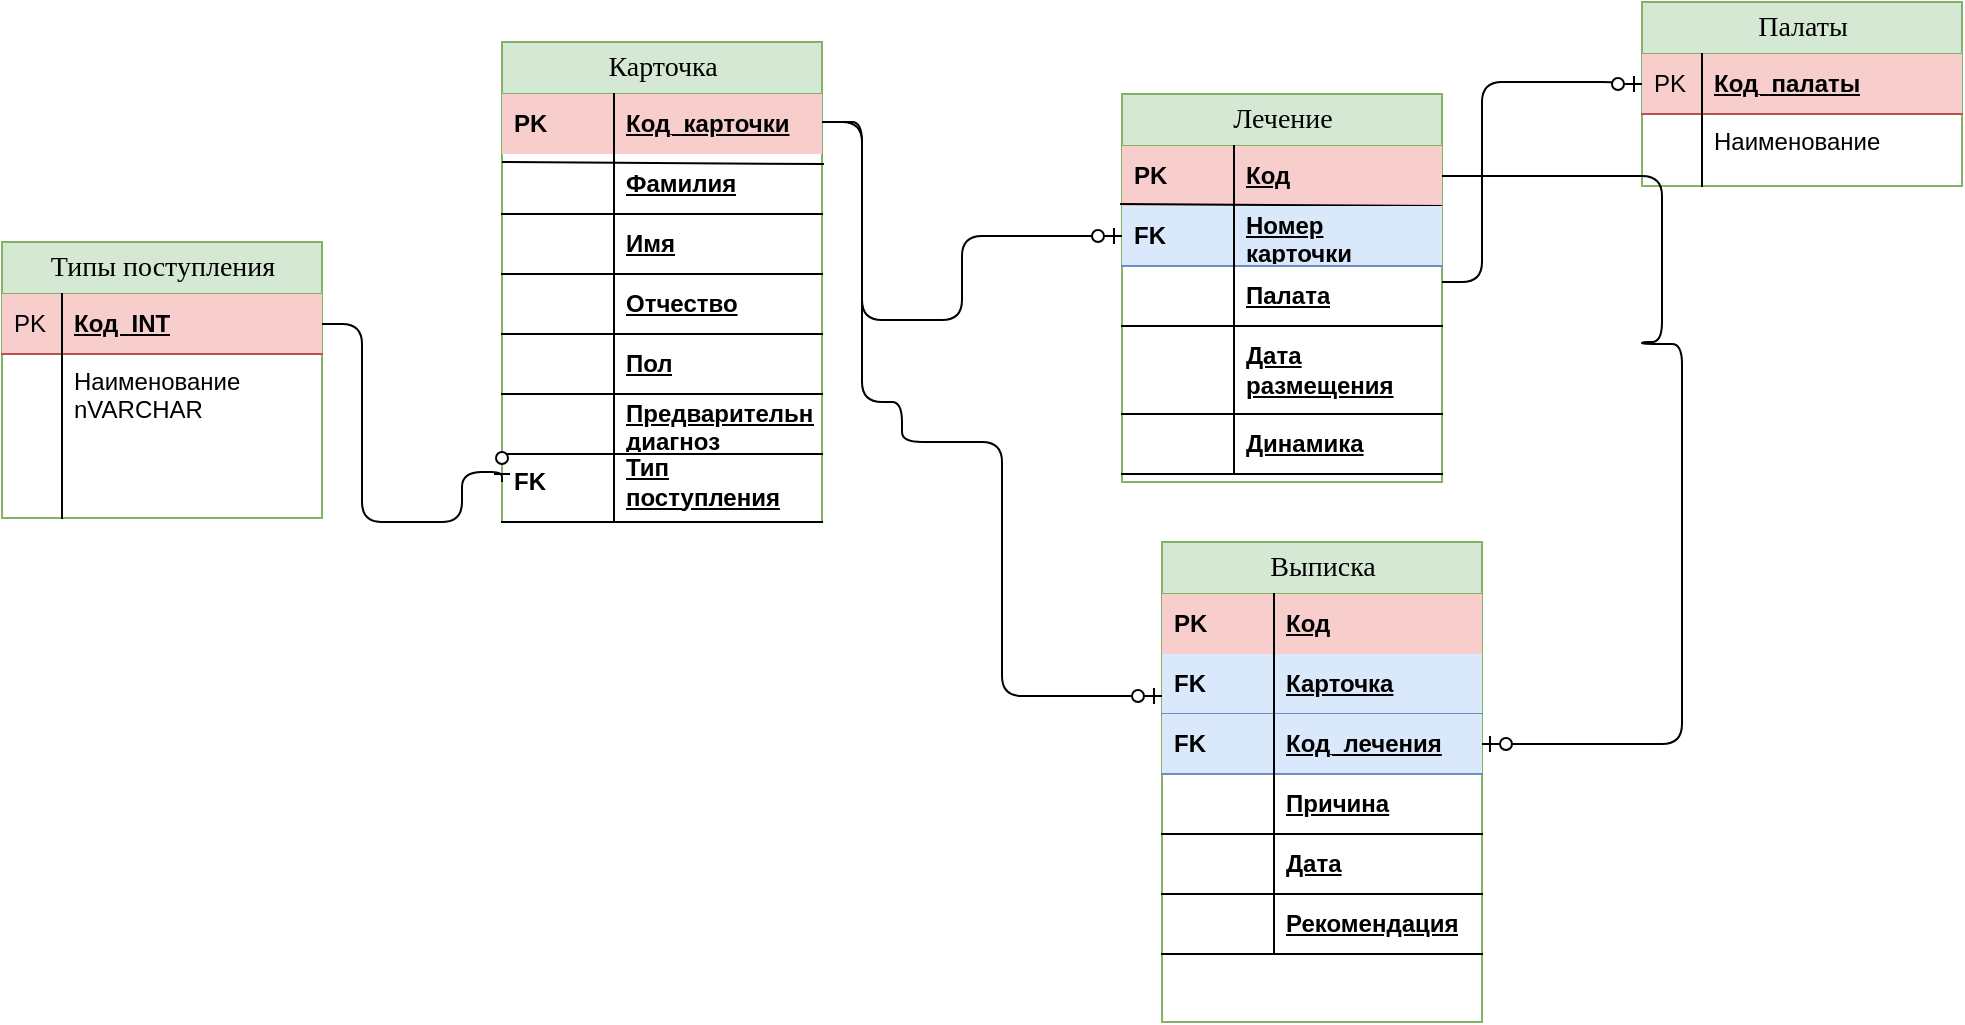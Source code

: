 <mxfile version="14.6.13" type="device"><diagram name="Page-1" id="e56a1550-8fbb-45ad-956c-1786394a9013"><mxGraphModel dx="2062" dy="791" grid="1" gridSize="10" guides="1" tooltips="1" connect="1" arrows="1" fold="1" page="1" pageScale="1" pageWidth="1100" pageHeight="850" background="#ffffff" math="0" shadow="0"><root><mxCell id="0"/><mxCell id="1" parent="0"/><mxCell id="2e49270ec7c68f3f-1" value="Карточка" style="swimlane;html=1;fontStyle=0;childLayout=stackLayout;horizontal=1;startSize=26;fillColor=#d5e8d4;horizontalStack=0;resizeParent=1;resizeLast=0;collapsible=1;marginBottom=0;swimlaneFillColor=#ffffff;align=center;rounded=0;shadow=0;comic=0;labelBackgroundColor=none;strokeWidth=1;fontFamily=Verdana;fontSize=14;strokeColor=#82b366;" parent="1" vertex="1"><mxGeometry x="300" y="210" width="160" height="240" as="geometry"/></mxCell><mxCell id="2e49270ec7c68f3f-2" value="Код_карточки" style="shape=partialRectangle;top=0;left=0;right=0;bottom=0;html=1;align=left;verticalAlign=middle;fillColor=#f8cecc;spacingLeft=60;spacingRight=4;whiteSpace=wrap;overflow=hidden;rotatable=0;points=[[0,0.5],[1,0.5]];portConstraint=eastwest;dropTarget=0;fontStyle=5;strokeColor=#b85450;" parent="2e49270ec7c68f3f-1" vertex="1"><mxGeometry y="26" width="160" height="30" as="geometry"/></mxCell><mxCell id="2e49270ec7c68f3f-3" value="PK" style="shape=partialRectangle;fontStyle=1;top=0;left=0;bottom=0;html=1;fillColor=none;align=left;verticalAlign=middle;spacingLeft=4;spacingRight=4;whiteSpace=wrap;overflow=hidden;rotatable=0;points=[];portConstraint=eastwest;part=1;" parent="2e49270ec7c68f3f-2" vertex="1" connectable="0"><mxGeometry width="56" height="30" as="geometry"/></mxCell><mxCell id="conCjdbgpxuMnDQazIq4-2" value="Фамилия" style="shape=partialRectangle;top=0;left=0;right=0;bottom=1;html=1;align=left;verticalAlign=middle;fillColor=none;spacingLeft=60;spacingRight=4;whiteSpace=wrap;overflow=hidden;rotatable=0;points=[[0,0.5],[1,0.5]];portConstraint=eastwest;dropTarget=0;fontStyle=5;" vertex="1" parent="2e49270ec7c68f3f-1"><mxGeometry y="56" width="160" height="30" as="geometry"/></mxCell><mxCell id="conCjdbgpxuMnDQazIq4-3" value="" style="shape=partialRectangle;fontStyle=1;top=0;left=0;bottom=0;html=1;fillColor=none;align=left;verticalAlign=middle;spacingLeft=4;spacingRight=4;whiteSpace=wrap;overflow=hidden;rotatable=0;points=[];portConstraint=eastwest;part=1;" vertex="1" connectable="0" parent="conCjdbgpxuMnDQazIq4-2"><mxGeometry width="56" height="30" as="geometry"/></mxCell><mxCell id="conCjdbgpxuMnDQazIq4-4" value="Имя" style="shape=partialRectangle;top=0;left=0;right=0;bottom=1;html=1;align=left;verticalAlign=middle;fillColor=none;spacingLeft=60;spacingRight=4;whiteSpace=wrap;overflow=hidden;rotatable=0;points=[[0,0.5],[1,0.5]];portConstraint=eastwest;dropTarget=0;fontStyle=5;" vertex="1" parent="2e49270ec7c68f3f-1"><mxGeometry y="86" width="160" height="30" as="geometry"/></mxCell><mxCell id="conCjdbgpxuMnDQazIq4-5" value="" style="shape=partialRectangle;fontStyle=1;top=0;left=0;bottom=0;html=1;fillColor=none;align=left;verticalAlign=middle;spacingLeft=4;spacingRight=4;whiteSpace=wrap;overflow=hidden;rotatable=0;points=[];portConstraint=eastwest;part=1;" vertex="1" connectable="0" parent="conCjdbgpxuMnDQazIq4-4"><mxGeometry width="56" height="30" as="geometry"/></mxCell><mxCell id="conCjdbgpxuMnDQazIq4-13" value="Отчество" style="shape=partialRectangle;top=0;left=0;right=0;bottom=1;html=1;align=left;verticalAlign=middle;fillColor=none;spacingLeft=60;spacingRight=4;whiteSpace=wrap;overflow=hidden;rotatable=0;points=[[0,0.5],[1,0.5]];portConstraint=eastwest;dropTarget=0;fontStyle=5;" vertex="1" parent="2e49270ec7c68f3f-1"><mxGeometry y="116" width="160" height="30" as="geometry"/></mxCell><mxCell id="conCjdbgpxuMnDQazIq4-14" value="" style="shape=partialRectangle;fontStyle=1;top=0;left=0;bottom=0;html=1;fillColor=none;align=left;verticalAlign=middle;spacingLeft=4;spacingRight=4;whiteSpace=wrap;overflow=hidden;rotatable=0;points=[];portConstraint=eastwest;part=1;" vertex="1" connectable="0" parent="conCjdbgpxuMnDQazIq4-13"><mxGeometry width="56" height="30" as="geometry"/></mxCell><mxCell id="conCjdbgpxuMnDQazIq4-15" value="Пол" style="shape=partialRectangle;top=0;left=0;right=0;bottom=1;html=1;align=left;verticalAlign=middle;fillColor=none;spacingLeft=60;spacingRight=4;whiteSpace=wrap;overflow=hidden;rotatable=0;points=[[0,0.5],[1,0.5]];portConstraint=eastwest;dropTarget=0;fontStyle=5;" vertex="1" parent="2e49270ec7c68f3f-1"><mxGeometry y="146" width="160" height="30" as="geometry"/></mxCell><mxCell id="conCjdbgpxuMnDQazIq4-16" value="" style="shape=partialRectangle;fontStyle=1;top=0;left=0;bottom=0;html=1;fillColor=none;align=left;verticalAlign=middle;spacingLeft=4;spacingRight=4;whiteSpace=wrap;overflow=hidden;rotatable=0;points=[];portConstraint=eastwest;part=1;" vertex="1" connectable="0" parent="conCjdbgpxuMnDQazIq4-15"><mxGeometry width="56" height="30" as="geometry"/></mxCell><mxCell id="conCjdbgpxuMnDQazIq4-17" value="Предварительный диагноз" style="shape=partialRectangle;top=0;left=0;right=0;bottom=1;html=1;align=left;verticalAlign=middle;fillColor=none;spacingLeft=60;spacingRight=4;whiteSpace=wrap;overflow=hidden;rotatable=0;points=[[0,0.5],[1,0.5]];portConstraint=eastwest;dropTarget=0;fontStyle=5;" vertex="1" parent="2e49270ec7c68f3f-1"><mxGeometry y="176" width="160" height="30" as="geometry"/></mxCell><mxCell id="conCjdbgpxuMnDQazIq4-18" value="" style="shape=partialRectangle;fontStyle=1;top=0;left=0;bottom=0;html=1;fillColor=none;align=left;verticalAlign=middle;spacingLeft=4;spacingRight=4;whiteSpace=wrap;overflow=hidden;rotatable=0;points=[];portConstraint=eastwest;part=1;" vertex="1" connectable="0" parent="conCjdbgpxuMnDQazIq4-17"><mxGeometry width="56" height="30" as="geometry"/></mxCell><mxCell id="2e49270ec7c68f3f-80" value="Типы поступления" style="swimlane;html=1;fontStyle=0;childLayout=stackLayout;horizontal=1;startSize=26;fillColor=#d5e8d4;horizontalStack=0;resizeParent=1;resizeLast=0;collapsible=1;marginBottom=0;swimlaneFillColor=#ffffff;align=center;rounded=0;shadow=0;comic=0;labelBackgroundColor=none;strokeWidth=1;fontFamily=Verdana;fontSize=14;strokeColor=#82b366;" parent="1" vertex="1"><mxGeometry x="50" y="310" width="160" height="138" as="geometry"/></mxCell><mxCell id="2e49270ec7c68f3f-81" value="Код&amp;nbsp; INT" style="shape=partialRectangle;top=0;left=0;right=0;bottom=1;html=1;align=left;verticalAlign=middle;fillColor=#f8cecc;spacingLeft=34;spacingRight=4;whiteSpace=wrap;overflow=hidden;rotatable=0;points=[[0,0.5],[1,0.5]];portConstraint=eastwest;dropTarget=0;fontStyle=5;strokeColor=#b85450;" parent="2e49270ec7c68f3f-80" vertex="1"><mxGeometry y="26" width="160" height="30" as="geometry"/></mxCell><mxCell id="2e49270ec7c68f3f-82" value="PK" style="shape=partialRectangle;top=0;left=0;bottom=0;html=1;fillColor=none;align=left;verticalAlign=middle;spacingLeft=4;spacingRight=4;whiteSpace=wrap;overflow=hidden;rotatable=0;points=[];portConstraint=eastwest;part=1;" parent="2e49270ec7c68f3f-81" vertex="1" connectable="0"><mxGeometry width="30" height="30" as="geometry"/></mxCell><mxCell id="2e49270ec7c68f3f-83" value="Наименование nVARCHAR" style="shape=partialRectangle;top=0;left=0;right=0;bottom=0;html=1;align=left;verticalAlign=top;fillColor=none;spacingLeft=34;spacingRight=4;whiteSpace=wrap;overflow=hidden;rotatable=0;points=[[0,0.5],[1,0.5]];portConstraint=eastwest;dropTarget=0;" parent="2e49270ec7c68f3f-80" vertex="1"><mxGeometry y="56" width="160" height="54" as="geometry"/></mxCell><mxCell id="2e49270ec7c68f3f-84" value="" style="shape=partialRectangle;top=0;left=0;bottom=0;html=1;fillColor=none;align=left;verticalAlign=top;spacingLeft=4;spacingRight=4;whiteSpace=wrap;overflow=hidden;rotatable=0;points=[];portConstraint=eastwest;part=1;" parent="2e49270ec7c68f3f-83" vertex="1" connectable="0"><mxGeometry width="30" height="54.0" as="geometry"/></mxCell><mxCell id="2e49270ec7c68f3f-89" value="" style="shape=partialRectangle;top=0;left=0;right=0;bottom=0;html=1;align=left;verticalAlign=top;fillColor=none;spacingLeft=34;spacingRight=4;whiteSpace=wrap;overflow=hidden;rotatable=0;points=[[0,0.5],[1,0.5]];portConstraint=eastwest;dropTarget=0;" parent="2e49270ec7c68f3f-80" vertex="1"><mxGeometry y="110" width="160" height="28" as="geometry"/></mxCell><mxCell id="2e49270ec7c68f3f-90" value="" style="shape=partialRectangle;top=0;left=0;bottom=0;html=1;fillColor=none;align=left;verticalAlign=top;spacingLeft=4;spacingRight=4;whiteSpace=wrap;overflow=hidden;rotatable=0;points=[];portConstraint=eastwest;part=1;" parent="2e49270ec7c68f3f-89" vertex="1" connectable="0"><mxGeometry width="30" height="28" as="geometry"/></mxCell><mxCell id="2e49270ec7c68f3f-91" value="" style="edgeStyle=orthogonalEdgeStyle;html=1;endArrow=ERzeroToOne;endFill=1;labelBackgroundColor=none;fontFamily=Verdana;fontSize=14;entryX=0;entryY=0.5;exitX=1;exitY=0.5;entryDx=0;entryDy=0;" parent="1" source="2e49270ec7c68f3f-81" target="conCjdbgpxuMnDQazIq4-19" edge="1"><mxGeometry width="100" height="100" relative="1" as="geometry"><mxPoint x="100" y="430" as="sourcePoint"/><mxPoint x="200" y="330" as="targetPoint"/><Array as="points"><mxPoint x="230" y="351"/><mxPoint x="230" y="450"/><mxPoint x="280" y="450"/><mxPoint x="280" y="425"/></Array></mxGeometry></mxCell><mxCell id="conCjdbgpxuMnDQazIq4-19" value="Тип поступления" style="shape=partialRectangle;top=0;left=0;right=0;bottom=1;html=1;align=left;verticalAlign=middle;fillColor=none;spacingLeft=60;spacingRight=4;whiteSpace=wrap;overflow=hidden;rotatable=0;points=[[0,0.5],[1,0.5]];portConstraint=eastwest;dropTarget=0;fontStyle=5;" vertex="1" parent="1"><mxGeometry x="300" y="410" width="160" height="40" as="geometry"/></mxCell><mxCell id="conCjdbgpxuMnDQazIq4-20" value="FK" style="shape=partialRectangle;fontStyle=1;top=0;left=0;bottom=0;html=1;fillColor=none;align=left;verticalAlign=middle;spacingLeft=4;spacingRight=4;whiteSpace=wrap;overflow=hidden;rotatable=0;points=[];portConstraint=eastwest;part=1;" vertex="1" connectable="0" parent="conCjdbgpxuMnDQazIq4-19"><mxGeometry width="56" height="40" as="geometry"/></mxCell><mxCell id="conCjdbgpxuMnDQazIq4-21" value="" style="endArrow=none;html=1;entryX=1.006;entryY=0.167;entryDx=0;entryDy=0;entryPerimeter=0;" edge="1" parent="1" target="conCjdbgpxuMnDQazIq4-2"><mxGeometry width="50" height="50" relative="1" as="geometry"><mxPoint x="300" y="270" as="sourcePoint"/><mxPoint x="400" y="269" as="targetPoint"/></mxGeometry></mxCell><mxCell id="conCjdbgpxuMnDQazIq4-22" value="Лечение" style="swimlane;html=1;fontStyle=0;childLayout=stackLayout;horizontal=1;startSize=26;fillColor=#d5e8d4;horizontalStack=0;resizeParent=1;resizeLast=0;collapsible=1;marginBottom=0;swimlaneFillColor=#ffffff;align=center;rounded=0;shadow=0;comic=0;labelBackgroundColor=none;strokeWidth=1;fontFamily=Verdana;fontSize=14;strokeColor=#82b366;" vertex="1" parent="1"><mxGeometry x="610" y="236" width="160" height="194" as="geometry"/></mxCell><mxCell id="conCjdbgpxuMnDQazIq4-23" value="Код" style="shape=partialRectangle;top=0;left=0;right=0;bottom=0;html=1;align=left;verticalAlign=middle;fillColor=#f8cecc;spacingLeft=60;spacingRight=4;whiteSpace=wrap;overflow=hidden;rotatable=0;points=[[0,0.5],[1,0.5]];portConstraint=eastwest;dropTarget=0;fontStyle=5;strokeColor=#b85450;" vertex="1" parent="conCjdbgpxuMnDQazIq4-22"><mxGeometry y="26" width="160" height="30" as="geometry"/></mxCell><mxCell id="conCjdbgpxuMnDQazIq4-24" value="PK" style="shape=partialRectangle;fontStyle=1;top=0;left=0;bottom=0;html=1;fillColor=none;align=left;verticalAlign=middle;spacingLeft=4;spacingRight=4;whiteSpace=wrap;overflow=hidden;rotatable=0;points=[];portConstraint=eastwest;part=1;" vertex="1" connectable="0" parent="conCjdbgpxuMnDQazIq4-23"><mxGeometry width="56" height="30" as="geometry"/></mxCell><mxCell id="conCjdbgpxuMnDQazIq4-49" value="" style="endArrow=none;html=1;entryX=1.006;entryY=0.167;entryDx=0;entryDy=0;entryPerimeter=0;" edge="1" parent="conCjdbgpxuMnDQazIq4-22"><mxGeometry width="50" height="50" relative="1" as="geometry"><mxPoint x="-0.96" y="54.99" as="sourcePoint"/><mxPoint x="160" y="56" as="targetPoint"/></mxGeometry></mxCell><mxCell id="conCjdbgpxuMnDQazIq4-25" value="Номер карточки" style="shape=partialRectangle;top=0;left=0;right=0;bottom=1;html=1;align=left;verticalAlign=middle;fillColor=#dae8fc;spacingLeft=60;spacingRight=4;whiteSpace=wrap;overflow=hidden;rotatable=0;points=[[0,0.5],[1,0.5]];portConstraint=eastwest;dropTarget=0;fontStyle=5;strokeColor=#6c8ebf;" vertex="1" parent="conCjdbgpxuMnDQazIq4-22"><mxGeometry y="56" width="160" height="30" as="geometry"/></mxCell><mxCell id="conCjdbgpxuMnDQazIq4-26" value="FK" style="shape=partialRectangle;fontStyle=1;top=0;left=0;bottom=0;html=1;fillColor=none;align=left;verticalAlign=middle;spacingLeft=4;spacingRight=4;whiteSpace=wrap;overflow=hidden;rotatable=0;points=[];portConstraint=eastwest;part=1;" vertex="1" connectable="0" parent="conCjdbgpxuMnDQazIq4-25"><mxGeometry width="56" height="30" as="geometry"/></mxCell><mxCell id="conCjdbgpxuMnDQazIq4-27" value="Палата" style="shape=partialRectangle;top=0;left=0;right=0;bottom=1;html=1;align=left;verticalAlign=middle;fillColor=none;spacingLeft=60;spacingRight=4;whiteSpace=wrap;overflow=hidden;rotatable=0;points=[[0,0.5],[1,0.5]];portConstraint=eastwest;dropTarget=0;fontStyle=5;" vertex="1" parent="conCjdbgpxuMnDQazIq4-22"><mxGeometry y="86" width="160" height="30" as="geometry"/></mxCell><mxCell id="conCjdbgpxuMnDQazIq4-28" value="" style="shape=partialRectangle;fontStyle=1;top=0;left=0;bottom=0;html=1;fillColor=none;align=left;verticalAlign=middle;spacingLeft=4;spacingRight=4;whiteSpace=wrap;overflow=hidden;rotatable=0;points=[];portConstraint=eastwest;part=1;" vertex="1" connectable="0" parent="conCjdbgpxuMnDQazIq4-27"><mxGeometry width="56" height="30" as="geometry"/></mxCell><mxCell id="conCjdbgpxuMnDQazIq4-29" value="Дата размещения" style="shape=partialRectangle;top=0;left=0;right=0;bottom=1;html=1;align=left;verticalAlign=middle;fillColor=none;spacingLeft=60;spacingRight=4;whiteSpace=wrap;overflow=hidden;rotatable=0;points=[[0,0.5],[1,0.5]];portConstraint=eastwest;dropTarget=0;fontStyle=5;" vertex="1" parent="conCjdbgpxuMnDQazIq4-22"><mxGeometry y="116" width="160" height="44" as="geometry"/></mxCell><mxCell id="conCjdbgpxuMnDQazIq4-30" value="" style="shape=partialRectangle;fontStyle=1;top=0;left=0;bottom=0;html=1;fillColor=none;align=left;verticalAlign=middle;spacingLeft=4;spacingRight=4;whiteSpace=wrap;overflow=hidden;rotatable=0;points=[];portConstraint=eastwest;part=1;" vertex="1" connectable="0" parent="conCjdbgpxuMnDQazIq4-29"><mxGeometry width="56" height="44" as="geometry"/></mxCell><mxCell id="conCjdbgpxuMnDQazIq4-59" value="Динамика" style="shape=partialRectangle;top=0;left=0;right=0;bottom=1;html=1;align=left;verticalAlign=middle;fillColor=none;spacingLeft=60;spacingRight=4;whiteSpace=wrap;overflow=hidden;rotatable=0;points=[[0,0.5],[1,0.5]];portConstraint=eastwest;dropTarget=0;fontStyle=5;" vertex="1" parent="conCjdbgpxuMnDQazIq4-22"><mxGeometry y="160" width="160" height="30" as="geometry"/></mxCell><mxCell id="conCjdbgpxuMnDQazIq4-60" value="" style="shape=partialRectangle;fontStyle=1;top=0;left=0;bottom=0;html=1;fillColor=none;align=left;verticalAlign=middle;spacingLeft=4;spacingRight=4;whiteSpace=wrap;overflow=hidden;rotatable=0;points=[];portConstraint=eastwest;part=1;" vertex="1" connectable="0" parent="conCjdbgpxuMnDQazIq4-59"><mxGeometry width="56" height="30" as="geometry"/></mxCell><mxCell id="conCjdbgpxuMnDQazIq4-35" value="Выписка" style="swimlane;html=1;fontStyle=0;childLayout=stackLayout;horizontal=1;startSize=26;fillColor=#d5e8d4;horizontalStack=0;resizeParent=1;resizeLast=0;collapsible=1;marginBottom=0;swimlaneFillColor=#ffffff;align=center;rounded=0;shadow=0;comic=0;labelBackgroundColor=none;strokeWidth=1;fontFamily=Verdana;fontSize=14;strokeColor=#82b366;" vertex="1" parent="1"><mxGeometry x="630" y="460" width="160" height="240" as="geometry"/></mxCell><mxCell id="conCjdbgpxuMnDQazIq4-36" value="Код" style="shape=partialRectangle;top=0;left=0;right=0;bottom=0;html=1;align=left;verticalAlign=middle;fillColor=#f8cecc;spacingLeft=60;spacingRight=4;whiteSpace=wrap;overflow=hidden;rotatable=0;points=[[0,0.5],[1,0.5]];portConstraint=eastwest;dropTarget=0;fontStyle=5;strokeColor=#b85450;" vertex="1" parent="conCjdbgpxuMnDQazIq4-35"><mxGeometry y="26" width="160" height="30" as="geometry"/></mxCell><mxCell id="conCjdbgpxuMnDQazIq4-37" value="PK" style="shape=partialRectangle;fontStyle=1;top=0;left=0;bottom=0;html=1;fillColor=none;align=left;verticalAlign=middle;spacingLeft=4;spacingRight=4;whiteSpace=wrap;overflow=hidden;rotatable=0;points=[];portConstraint=eastwest;part=1;" vertex="1" connectable="0" parent="conCjdbgpxuMnDQazIq4-36"><mxGeometry width="56" height="30" as="geometry"/></mxCell><mxCell id="conCjdbgpxuMnDQazIq4-38" value="Карточка" style="shape=partialRectangle;top=0;left=0;right=0;bottom=1;html=1;align=left;verticalAlign=middle;fillColor=#dae8fc;spacingLeft=60;spacingRight=4;whiteSpace=wrap;overflow=hidden;rotatable=0;points=[[0,0.5],[1,0.5]];portConstraint=eastwest;dropTarget=0;fontStyle=5;strokeColor=#6c8ebf;" vertex="1" parent="conCjdbgpxuMnDQazIq4-35"><mxGeometry y="56" width="160" height="30" as="geometry"/></mxCell><mxCell id="conCjdbgpxuMnDQazIq4-39" value="FK" style="shape=partialRectangle;fontStyle=1;top=0;left=0;bottom=0;html=1;fillColor=none;align=left;verticalAlign=middle;spacingLeft=4;spacingRight=4;whiteSpace=wrap;overflow=hidden;rotatable=0;points=[];portConstraint=eastwest;part=1;" vertex="1" connectable="0" parent="conCjdbgpxuMnDQazIq4-38"><mxGeometry width="56" height="30" as="geometry"/></mxCell><mxCell id="conCjdbgpxuMnDQazIq4-40" value="Код_лечения" style="shape=partialRectangle;top=0;left=0;right=0;bottom=1;html=1;align=left;verticalAlign=middle;fillColor=#dae8fc;spacingLeft=60;spacingRight=4;whiteSpace=wrap;overflow=hidden;rotatable=0;points=[[0,0.5],[1,0.5]];portConstraint=eastwest;dropTarget=0;fontStyle=5;strokeColor=#6c8ebf;" vertex="1" parent="conCjdbgpxuMnDQazIq4-35"><mxGeometry y="86" width="160" height="30" as="geometry"/></mxCell><mxCell id="conCjdbgpxuMnDQazIq4-41" value="FK" style="shape=partialRectangle;fontStyle=1;top=0;left=0;bottom=0;html=1;fillColor=none;align=left;verticalAlign=middle;spacingLeft=4;spacingRight=4;whiteSpace=wrap;overflow=hidden;rotatable=0;points=[];portConstraint=eastwest;part=1;" vertex="1" connectable="0" parent="conCjdbgpxuMnDQazIq4-40"><mxGeometry width="56" height="30" as="geometry"/></mxCell><mxCell id="conCjdbgpxuMnDQazIq4-42" value="Причина" style="shape=partialRectangle;top=0;left=0;right=0;bottom=1;html=1;align=left;verticalAlign=middle;fillColor=none;spacingLeft=60;spacingRight=4;whiteSpace=wrap;overflow=hidden;rotatable=0;points=[[0,0.5],[1,0.5]];portConstraint=eastwest;dropTarget=0;fontStyle=5;" vertex="1" parent="conCjdbgpxuMnDQazIq4-35"><mxGeometry y="116" width="160" height="30" as="geometry"/></mxCell><mxCell id="conCjdbgpxuMnDQazIq4-43" value="" style="shape=partialRectangle;fontStyle=1;top=0;left=0;bottom=0;html=1;fillColor=none;align=left;verticalAlign=middle;spacingLeft=4;spacingRight=4;whiteSpace=wrap;overflow=hidden;rotatable=0;points=[];portConstraint=eastwest;part=1;" vertex="1" connectable="0" parent="conCjdbgpxuMnDQazIq4-42"><mxGeometry width="56" height="30" as="geometry"/></mxCell><mxCell id="conCjdbgpxuMnDQazIq4-44" value="Дата" style="shape=partialRectangle;top=0;left=0;right=0;bottom=1;html=1;align=left;verticalAlign=middle;fillColor=none;spacingLeft=60;spacingRight=4;whiteSpace=wrap;overflow=hidden;rotatable=0;points=[[0,0.5],[1,0.5]];portConstraint=eastwest;dropTarget=0;fontStyle=5;" vertex="1" parent="conCjdbgpxuMnDQazIq4-35"><mxGeometry y="146" width="160" height="30" as="geometry"/></mxCell><mxCell id="conCjdbgpxuMnDQazIq4-45" value="" style="shape=partialRectangle;fontStyle=1;top=0;left=0;bottom=0;html=1;fillColor=none;align=left;verticalAlign=middle;spacingLeft=4;spacingRight=4;whiteSpace=wrap;overflow=hidden;rotatable=0;points=[];portConstraint=eastwest;part=1;" vertex="1" connectable="0" parent="conCjdbgpxuMnDQazIq4-44"><mxGeometry width="56" height="30" as="geometry"/></mxCell><mxCell id="conCjdbgpxuMnDQazIq4-46" value="Рекомендация" style="shape=partialRectangle;top=0;left=0;right=0;bottom=1;html=1;align=left;verticalAlign=middle;fillColor=none;spacingLeft=60;spacingRight=4;whiteSpace=wrap;overflow=hidden;rotatable=0;points=[[0,0.5],[1,0.5]];portConstraint=eastwest;dropTarget=0;fontStyle=5;" vertex="1" parent="conCjdbgpxuMnDQazIq4-35"><mxGeometry y="176" width="160" height="30" as="geometry"/></mxCell><mxCell id="conCjdbgpxuMnDQazIq4-47" value="" style="shape=partialRectangle;fontStyle=1;top=0;left=0;bottom=0;html=1;fillColor=none;align=left;verticalAlign=middle;spacingLeft=4;spacingRight=4;whiteSpace=wrap;overflow=hidden;rotatable=0;points=[];portConstraint=eastwest;part=1;" vertex="1" connectable="0" parent="conCjdbgpxuMnDQazIq4-46"><mxGeometry width="56" height="30" as="geometry"/></mxCell><mxCell id="conCjdbgpxuMnDQazIq4-48" value="" style="edgeStyle=orthogonalEdgeStyle;html=1;endArrow=ERzeroToOne;endFill=1;labelBackgroundColor=none;fontFamily=Verdana;fontSize=14;entryX=0;entryY=0.5;exitX=1;exitY=0.5;entryDx=0;entryDy=0;" edge="1" parent="1" target="conCjdbgpxuMnDQazIq4-25"><mxGeometry width="100" height="100" relative="1" as="geometry"><mxPoint x="460" y="250" as="sourcePoint"/><mxPoint x="550" y="329" as="targetPoint"/><Array as="points"><mxPoint x="480" y="250"/><mxPoint x="480" y="349"/><mxPoint x="530" y="349"/><mxPoint x="530" y="307"/></Array></mxGeometry></mxCell><mxCell id="conCjdbgpxuMnDQazIq4-50" value="Палаты" style="swimlane;html=1;fontStyle=0;childLayout=stackLayout;horizontal=1;startSize=26;fillColor=#d5e8d4;horizontalStack=0;resizeParent=1;resizeLast=0;collapsible=1;marginBottom=0;swimlaneFillColor=#ffffff;align=center;rounded=0;shadow=0;comic=0;labelBackgroundColor=none;strokeWidth=1;fontFamily=Verdana;fontSize=14;strokeColor=#82b366;" vertex="1" parent="1"><mxGeometry x="870" y="190" width="160" height="92" as="geometry"/></mxCell><mxCell id="conCjdbgpxuMnDQazIq4-51" value="Код_палаты" style="shape=partialRectangle;top=0;left=0;right=0;bottom=1;html=1;align=left;verticalAlign=middle;fillColor=#f8cecc;spacingLeft=34;spacingRight=4;whiteSpace=wrap;overflow=hidden;rotatable=0;points=[[0,0.5],[1,0.5]];portConstraint=eastwest;dropTarget=0;fontStyle=5;strokeColor=#b85450;" vertex="1" parent="conCjdbgpxuMnDQazIq4-50"><mxGeometry y="26" width="160" height="30" as="geometry"/></mxCell><mxCell id="conCjdbgpxuMnDQazIq4-52" value="PK" style="shape=partialRectangle;top=0;left=0;bottom=0;html=1;fillColor=none;align=left;verticalAlign=middle;spacingLeft=4;spacingRight=4;whiteSpace=wrap;overflow=hidden;rotatable=0;points=[];portConstraint=eastwest;part=1;" vertex="1" connectable="0" parent="conCjdbgpxuMnDQazIq4-51"><mxGeometry width="30" height="30" as="geometry"/></mxCell><mxCell id="conCjdbgpxuMnDQazIq4-53" value="Наименование" style="shape=partialRectangle;top=0;left=0;right=0;bottom=0;html=1;align=left;verticalAlign=top;fillColor=none;spacingLeft=34;spacingRight=4;whiteSpace=wrap;overflow=hidden;rotatable=0;points=[[0,0.5],[1,0.5]];portConstraint=eastwest;dropTarget=0;" vertex="1" parent="conCjdbgpxuMnDQazIq4-50"><mxGeometry y="56" width="160" height="26" as="geometry"/></mxCell><mxCell id="conCjdbgpxuMnDQazIq4-54" value="" style="shape=partialRectangle;top=0;left=0;bottom=0;html=1;fillColor=none;align=left;verticalAlign=top;spacingLeft=4;spacingRight=4;whiteSpace=wrap;overflow=hidden;rotatable=0;points=[];portConstraint=eastwest;part=1;" vertex="1" connectable="0" parent="conCjdbgpxuMnDQazIq4-53"><mxGeometry width="30" height="26" as="geometry"/></mxCell><mxCell id="conCjdbgpxuMnDQazIq4-55" value="" style="shape=partialRectangle;top=0;left=0;right=0;bottom=0;html=1;align=left;verticalAlign=top;fillColor=none;spacingLeft=34;spacingRight=4;whiteSpace=wrap;overflow=hidden;rotatable=0;points=[[0,0.5],[1,0.5]];portConstraint=eastwest;dropTarget=0;" vertex="1" parent="conCjdbgpxuMnDQazIq4-50"><mxGeometry y="82" width="160" height="10" as="geometry"/></mxCell><mxCell id="conCjdbgpxuMnDQazIq4-56" value="" style="shape=partialRectangle;top=0;left=0;bottom=0;html=1;fillColor=none;align=left;verticalAlign=top;spacingLeft=4;spacingRight=4;whiteSpace=wrap;overflow=hidden;rotatable=0;points=[];portConstraint=eastwest;part=1;" vertex="1" connectable="0" parent="conCjdbgpxuMnDQazIq4-55"><mxGeometry width="30" height="10" as="geometry"/></mxCell><mxCell id="conCjdbgpxuMnDQazIq4-57" value="" style="edgeStyle=orthogonalEdgeStyle;html=1;endArrow=ERzeroToOne;endFill=1;labelBackgroundColor=none;fontFamily=Verdana;fontSize=14;entryX=0;entryY=0.5;exitX=1;exitY=0.5;entryDx=0;entryDy=0;" edge="1" parent="1" target="conCjdbgpxuMnDQazIq4-51"><mxGeometry width="100" height="100" relative="1" as="geometry"><mxPoint x="770" y="330" as="sourcePoint"/><mxPoint x="860" y="409" as="targetPoint"/><Array as="points"><mxPoint x="790" y="330"/><mxPoint x="790" y="230"/><mxPoint x="860" y="230"/><mxPoint x="860" y="231"/></Array></mxGeometry></mxCell><mxCell id="conCjdbgpxuMnDQazIq4-61" value="" style="edgeStyle=orthogonalEdgeStyle;html=1;endArrow=ERzeroToOne;endFill=1;labelBackgroundColor=none;fontFamily=Verdana;fontSize=14;entryX=0;entryY=0.5;entryDx=0;entryDy=0;" edge="1" parent="1"><mxGeometry width="100" height="100" relative="1" as="geometry"><mxPoint x="470" y="250" as="sourcePoint"/><mxPoint x="630" y="537" as="targetPoint"/><Array as="points"><mxPoint x="480" y="390"/><mxPoint x="500" y="390"/><mxPoint x="500" y="410"/><mxPoint x="550" y="410"/><mxPoint x="550" y="537"/></Array></mxGeometry></mxCell><mxCell id="conCjdbgpxuMnDQazIq4-62" value="" style="edgeStyle=orthogonalEdgeStyle;html=1;endArrow=ERzeroToOne;endFill=1;labelBackgroundColor=none;fontFamily=Verdana;fontSize=14;exitX=1;exitY=0.5;exitDx=0;exitDy=0;entryX=1;entryY=0.5;entryDx=0;entryDy=0;" edge="1" parent="1" source="conCjdbgpxuMnDQazIq4-23" target="conCjdbgpxuMnDQazIq4-40"><mxGeometry width="100" height="100" relative="1" as="geometry"><mxPoint x="860" y="460" as="sourcePoint"/><mxPoint x="910" y="540" as="targetPoint"/><Array as="points"><mxPoint x="880" y="277"/><mxPoint x="880" y="360"/><mxPoint x="870" y="360"/><mxPoint x="870" y="361"/><mxPoint x="890" y="361"/><mxPoint x="890" y="561"/></Array></mxGeometry></mxCell></root></mxGraphModel></diagram></mxfile>